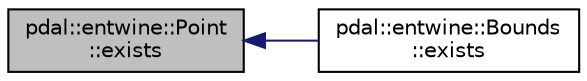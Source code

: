 digraph "pdal::entwine::Point::exists"
{
  edge [fontname="Helvetica",fontsize="10",labelfontname="Helvetica",labelfontsize="10"];
  node [fontname="Helvetica",fontsize="10",shape=record];
  rankdir="LR";
  Node1 [label="pdal::entwine::Point\l::exists",height=0.2,width=0.4,color="black", fillcolor="grey75", style="filled", fontcolor="black"];
  Node1 -> Node2 [dir="back",color="midnightblue",fontsize="10",style="solid",fontname="Helvetica"];
  Node2 [label="pdal::entwine::Bounds\l::exists",height=0.2,width=0.4,color="black", fillcolor="white", style="filled",URL="$classpdal_1_1entwine_1_1Bounds.html#a4a975fd6ee3eed96aa984952a9f3e6e6"];
}
